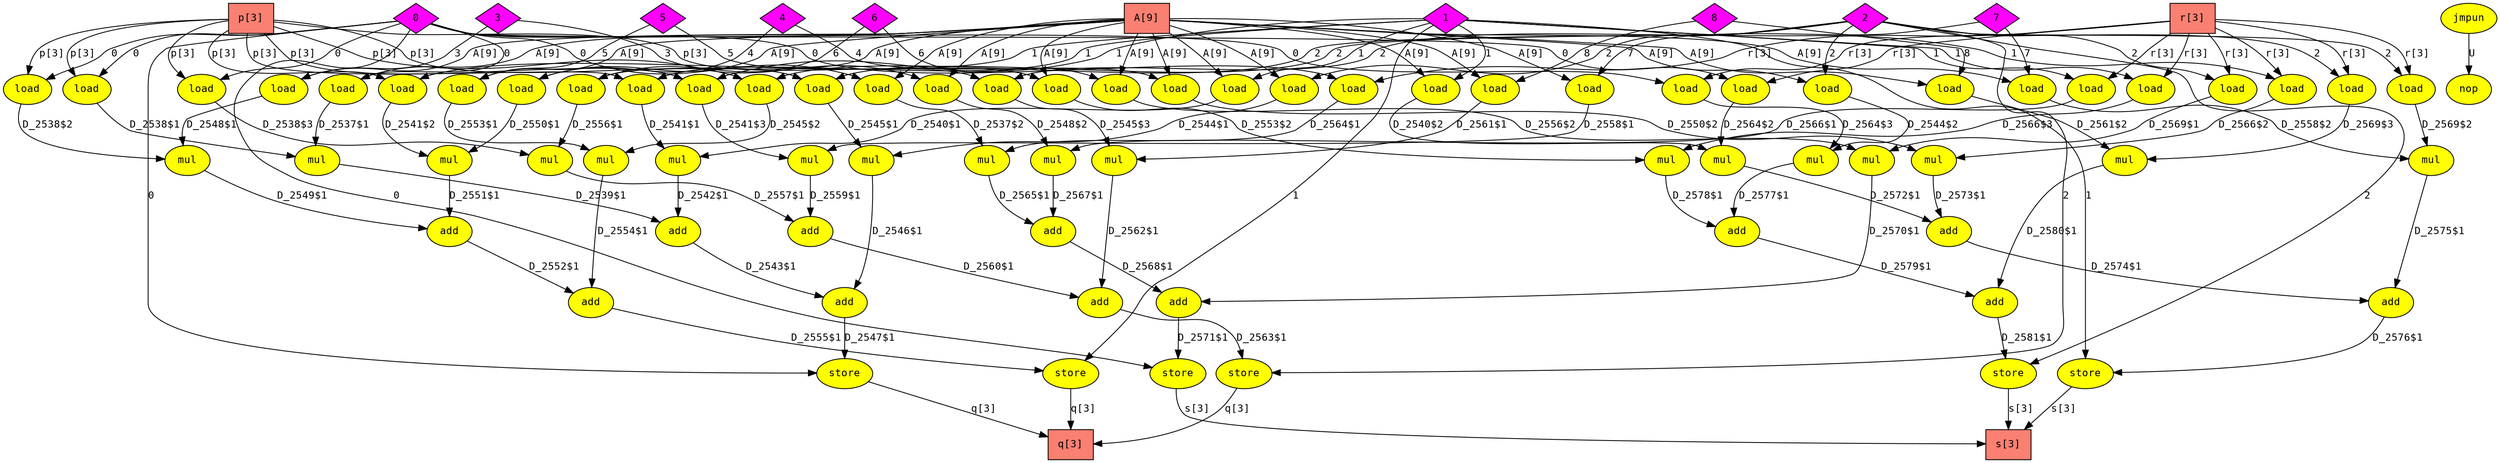 digraph foo
{
  graph [rankdir="TB", nodesep = "0.175"];
  node [fontname="Courier", fontsize="12", style="filled"];
  edge [fontname="Courier", fontsize="12"];

  A  [label="A[9]", ntype="hwelem", argix="-1", dataspec="s32", bb="-1", shape="box", fillcolor="salmon"];
  add_10  [label="add", ntype="operation", argix="-1", dataspec="na", bb="1", shape="ellipse", fillcolor="yellow"];
  add_18  [label="add", ntype="operation", argix="-1", dataspec="na", bb="1", shape="ellipse", fillcolor="yellow"];
  add_22  [label="add", ntype="operation", argix="-1", dataspec="na", bb="1", shape="ellipse", fillcolor="yellow"];
  add_30  [label="add", ntype="operation", argix="-1", dataspec="na", bb="1", shape="ellipse", fillcolor="yellow"];
  add_34  [label="add", ntype="operation", argix="-1", dataspec="na", bb="1", shape="ellipse", fillcolor="yellow"];
  add_42  [label="add", ntype="operation", argix="-1", dataspec="na", bb="1", shape="ellipse", fillcolor="yellow"];
  add_46  [label="add", ntype="operation", argix="-1", dataspec="na", bb="1", shape="ellipse", fillcolor="yellow"];
  add_54  [label="add", ntype="operation", argix="-1", dataspec="na", bb="1", shape="ellipse", fillcolor="yellow"];
  add_58  [label="add", ntype="operation", argix="-1", dataspec="na", bb="1", shape="ellipse", fillcolor="yellow"];
  add_6  [label="add", ntype="operation", argix="-1", dataspec="na", bb="1", shape="ellipse", fillcolor="yellow"];
  add_66  [label="add", ntype="operation", argix="-1", dataspec="na", bb="1", shape="ellipse", fillcolor="yellow"];
  add_70  [label="add", ntype="operation", argix="-1", dataspec="na", bb="1", shape="ellipse", fillcolor="yellow"];
  cnst0  [label="0", ntype="constant", argix="-1", dataspec="s32", bb="-1", shape="diamond", fillcolor="magenta"];
  cnst1  [label="1", ntype="constant", argix="-1", dataspec="s32", bb="-1", shape="diamond", fillcolor="magenta"];
  cnst2  [label="2", ntype="constant", argix="-1", dataspec="s32", bb="-1", shape="diamond", fillcolor="magenta"];
  cnst3  [label="3", ntype="constant", argix="-1", dataspec="s32", bb="-1", shape="diamond", fillcolor="magenta"];
  cnst4  [label="4", ntype="constant", argix="-1", dataspec="s32", bb="-1", shape="diamond", fillcolor="magenta"];
  cnst5  [label="5", ntype="constant", argix="-1", dataspec="s32", bb="-1", shape="diamond", fillcolor="magenta"];
  cnst6  [label="6", ntype="constant", argix="-1", dataspec="s32", bb="-1", shape="diamond", fillcolor="magenta"];
  cnst7  [label="7", ntype="constant", argix="-1", dataspec="s32", bb="-1", shape="diamond", fillcolor="magenta"];
  cnst8  [label="8", ntype="constant", argix="-1", dataspec="s32", bb="-1", shape="diamond", fillcolor="magenta"];
  jmpun_72  [label="jmpun", ntype="operation", argix="-1", dataspec="na", bb="1", shape="ellipse", fillcolor="yellow"];
  load_0  [label="load", ntype="operation", argix="-1", dataspec="na", bb="1", shape="ellipse", fillcolor="yellow"];
  load_1  [label="load", ntype="operation", argix="-1", dataspec="na", bb="1", shape="ellipse", fillcolor="yellow"];
  load_12  [label="load", ntype="operation", argix="-1", dataspec="na", bb="1", shape="ellipse", fillcolor="yellow"];
  load_13  [label="load", ntype="operation", argix="-1", dataspec="na", bb="1", shape="ellipse", fillcolor="yellow"];
  load_15  [label="load", ntype="operation", argix="-1", dataspec="na", bb="1", shape="ellipse", fillcolor="yellow"];
  load_16  [label="load", ntype="operation", argix="-1", dataspec="na", bb="1", shape="ellipse", fillcolor="yellow"];
  load_19  [label="load", ntype="operation", argix="-1", dataspec="na", bb="1", shape="ellipse", fillcolor="yellow"];
  load_20  [label="load", ntype="operation", argix="-1", dataspec="na", bb="1", shape="ellipse", fillcolor="yellow"];
  load_24  [label="load", ntype="operation", argix="-1", dataspec="na", bb="1", shape="ellipse", fillcolor="yellow"];
  load_25  [label="load", ntype="operation", argix="-1", dataspec="na", bb="1", shape="ellipse", fillcolor="yellow"];
  load_27  [label="load", ntype="operation", argix="-1", dataspec="na", bb="1", shape="ellipse", fillcolor="yellow"];
  load_28  [label="load", ntype="operation", argix="-1", dataspec="na", bb="1", shape="ellipse", fillcolor="yellow"];
  load_3  [label="load", ntype="operation", argix="-1", dataspec="na", bb="1", shape="ellipse", fillcolor="yellow"];
  load_31  [label="load", ntype="operation", argix="-1", dataspec="na", bb="1", shape="ellipse", fillcolor="yellow"];
  load_32  [label="load", ntype="operation", argix="-1", dataspec="na", bb="1", shape="ellipse", fillcolor="yellow"];
  load_36  [label="load", ntype="operation", argix="-1", dataspec="na", bb="1", shape="ellipse", fillcolor="yellow"];
  load_37  [label="load", ntype="operation", argix="-1", dataspec="na", bb="1", shape="ellipse", fillcolor="yellow"];
  load_39  [label="load", ntype="operation", argix="-1", dataspec="na", bb="1", shape="ellipse", fillcolor="yellow"];
  load_4  [label="load", ntype="operation", argix="-1", dataspec="na", bb="1", shape="ellipse", fillcolor="yellow"];
  load_40  [label="load", ntype="operation", argix="-1", dataspec="na", bb="1", shape="ellipse", fillcolor="yellow"];
  load_43  [label="load", ntype="operation", argix="-1", dataspec="na", bb="1", shape="ellipse", fillcolor="yellow"];
  load_44  [label="load", ntype="operation", argix="-1", dataspec="na", bb="1", shape="ellipse", fillcolor="yellow"];
  load_48  [label="load", ntype="operation", argix="-1", dataspec="na", bb="1", shape="ellipse", fillcolor="yellow"];
  load_49  [label="load", ntype="operation", argix="-1", dataspec="na", bb="1", shape="ellipse", fillcolor="yellow"];
  load_51  [label="load", ntype="operation", argix="-1", dataspec="na", bb="1", shape="ellipse", fillcolor="yellow"];
  load_52  [label="load", ntype="operation", argix="-1", dataspec="na", bb="1", shape="ellipse", fillcolor="yellow"];
  load_55  [label="load", ntype="operation", argix="-1", dataspec="na", bb="1", shape="ellipse", fillcolor="yellow"];
  load_56  [label="load", ntype="operation", argix="-1", dataspec="na", bb="1", shape="ellipse", fillcolor="yellow"];
  load_60  [label="load", ntype="operation", argix="-1", dataspec="na", bb="1", shape="ellipse", fillcolor="yellow"];
  load_61  [label="load", ntype="operation", argix="-1", dataspec="na", bb="1", shape="ellipse", fillcolor="yellow"];
  load_63  [label="load", ntype="operation", argix="-1", dataspec="na", bb="1", shape="ellipse", fillcolor="yellow"];
  load_64  [label="load", ntype="operation", argix="-1", dataspec="na", bb="1", shape="ellipse", fillcolor="yellow"];
  load_67  [label="load", ntype="operation", argix="-1", dataspec="na", bb="1", shape="ellipse", fillcolor="yellow"];
  load_68  [label="load", ntype="operation", argix="-1", dataspec="na", bb="1", shape="ellipse", fillcolor="yellow"];
  load_7  [label="load", ntype="operation", argix="-1", dataspec="na", bb="1", shape="ellipse", fillcolor="yellow"];
  load_8  [label="load", ntype="operation", argix="-1", dataspec="na", bb="1", shape="ellipse", fillcolor="yellow"];
  mul_14  [label="mul", ntype="operation", argix="-1", dataspec="na", bb="1", shape="ellipse", fillcolor="yellow"];
  mul_17  [label="mul", ntype="operation", argix="-1", dataspec="na", bb="1", shape="ellipse", fillcolor="yellow"];
  mul_2  [label="mul", ntype="operation", argix="-1", dataspec="na", bb="1", shape="ellipse", fillcolor="yellow"];
  mul_21  [label="mul", ntype="operation", argix="-1", dataspec="na", bb="1", shape="ellipse", fillcolor="yellow"];
  mul_26  [label="mul", ntype="operation", argix="-1", dataspec="na", bb="1", shape="ellipse", fillcolor="yellow"];
  mul_29  [label="mul", ntype="operation", argix="-1", dataspec="na", bb="1", shape="ellipse", fillcolor="yellow"];
  mul_33  [label="mul", ntype="operation", argix="-1", dataspec="na", bb="1", shape="ellipse", fillcolor="yellow"];
  mul_38  [label="mul", ntype="operation", argix="-1", dataspec="na", bb="1", shape="ellipse", fillcolor="yellow"];
  mul_41  [label="mul", ntype="operation", argix="-1", dataspec="na", bb="1", shape="ellipse", fillcolor="yellow"];
  mul_45  [label="mul", ntype="operation", argix="-1", dataspec="na", bb="1", shape="ellipse", fillcolor="yellow"];
  mul_5  [label="mul", ntype="operation", argix="-1", dataspec="na", bb="1", shape="ellipse", fillcolor="yellow"];
  mul_50  [label="mul", ntype="operation", argix="-1", dataspec="na", bb="1", shape="ellipse", fillcolor="yellow"];
  mul_53  [label="mul", ntype="operation", argix="-1", dataspec="na", bb="1", shape="ellipse", fillcolor="yellow"];
  mul_57  [label="mul", ntype="operation", argix="-1", dataspec="na", bb="1", shape="ellipse", fillcolor="yellow"];
  mul_62  [label="mul", ntype="operation", argix="-1", dataspec="na", bb="1", shape="ellipse", fillcolor="yellow"];
  mul_65  [label="mul", ntype="operation", argix="-1", dataspec="na", bb="1", shape="ellipse", fillcolor="yellow"];
  mul_69  [label="mul", ntype="operation", argix="-1", dataspec="na", bb="1", shape="ellipse", fillcolor="yellow"];
  mul_9  [label="mul", ntype="operation", argix="-1", dataspec="na", bb="1", shape="ellipse", fillcolor="yellow"];
  nop_73  [label="nop", ntype="operation", argix="-1", dataspec="na", bb="2", shape="ellipse", fillcolor="yellow"];
  p  [label="p[3]", ntype="hwelem", argix="-1", dataspec="s32", bb="-1", shape="box", fillcolor="salmon"];
  q  [label="q[3]", ntype="hwelem", argix="-1", dataspec="s32", bb="-1", shape="box", fillcolor="salmon"];
  r  [label="r[3]", ntype="hwelem", argix="-1", dataspec="s32", bb="-1", shape="box", fillcolor="salmon"];
  s  [label="s[3]", ntype="hwelem", argix="-1", dataspec="s32", bb="-1", shape="box", fillcolor="salmon"];
  store_11  [label="store", ntype="operation", argix="-1", dataspec="na", bb="1", shape="ellipse", fillcolor="yellow"];
  store_23  [label="store", ntype="operation", argix="-1", dataspec="na", bb="1", shape="ellipse", fillcolor="yellow"];
  store_35  [label="store", ntype="operation", argix="-1", dataspec="na", bb="1", shape="ellipse", fillcolor="yellow"];
  store_47  [label="store", ntype="operation", argix="-1", dataspec="na", bb="1", shape="ellipse", fillcolor="yellow"];
  store_59  [label="store", ntype="operation", argix="-1", dataspec="na", bb="1", shape="ellipse", fillcolor="yellow"];
  store_71  [label="store", ntype="operation", argix="-1", dataspec="na", bb="1", shape="ellipse", fillcolor="yellow"];

  A -> load_0  [label="A[9]", etype="D", vtype="localvar", order="1", argix="-1", dataspec="s32"];
  A -> load_12  [label="A[9]", etype="D", vtype="localvar", order="1", argix="-1", dataspec="s32"];
  A -> load_15  [label="A[9]", etype="D", vtype="localvar", order="1", argix="-1", dataspec="s32"];
  A -> load_19  [label="A[9]", etype="D", vtype="localvar", order="1", argix="-1", dataspec="s32"];
  A -> load_24  [label="A[9]", etype="D", vtype="localvar", order="1", argix="-1", dataspec="s32"];
  A -> load_27  [label="A[9]", etype="D", vtype="localvar", order="1", argix="-1", dataspec="s32"];
  A -> load_3  [label="A[9]", etype="D", vtype="localvar", order="1", argix="-1", dataspec="s32"];
  A -> load_31  [label="A[9]", etype="D", vtype="localvar", order="1", argix="-1", dataspec="s32"];
  A -> load_36  [label="A[9]", etype="D", vtype="localvar", order="1", argix="-1", dataspec="s32"];
  A -> load_39  [label="A[9]", etype="D", vtype="localvar", order="1", argix="-1", dataspec="s32"];
  A -> load_43  [label="A[9]", etype="D", vtype="localvar", order="1", argix="-1", dataspec="s32"];
  A -> load_48  [label="A[9]", etype="D", vtype="localvar", order="1", argix="-1", dataspec="s32"];
  A -> load_51  [label="A[9]", etype="D", vtype="localvar", order="1", argix="-1", dataspec="s32"];
  A -> load_55  [label="A[9]", etype="D", vtype="localvar", order="1", argix="-1", dataspec="s32"];
  A -> load_60  [label="A[9]", etype="D", vtype="localvar", order="1", argix="-1", dataspec="s32"];
  A -> load_63  [label="A[9]", etype="D", vtype="localvar", order="1", argix="-1", dataspec="s32"];
  A -> load_67  [label="A[9]", etype="D", vtype="localvar", order="1", argix="-1", dataspec="s32"];
  A -> load_7  [label="A[9]", etype="D", vtype="localvar", order="1", argix="-1", dataspec="s32"];
  add_10 -> store_11  [label="D_2547$1", etype="D", vtype="localvar", order="1", argix="-1", dataspec="s32"];
  add_18 -> add_22  [label="D_2552$1", etype="D", vtype="localvar", order="1", argix="-1", dataspec="s32"];
  add_22 -> store_23  [label="D_2555$1", etype="D", vtype="localvar", order="1", argix="-1", dataspec="s32"];
  add_30 -> add_34  [label="D_2560$1", etype="D", vtype="localvar", order="1", argix="-1", dataspec="s32"];
  add_34 -> store_35  [label="D_2563$1", etype="D", vtype="localvar", order="1", argix="-1", dataspec="s32"];
  add_42 -> add_46  [label="D_2568$1", etype="D", vtype="localvar", order="1", argix="-1", dataspec="s32"];
  add_46 -> store_47  [label="D_2571$1", etype="D", vtype="localvar", order="1", argix="-1", dataspec="s32"];
  add_54 -> add_58  [label="D_2574$1", etype="D", vtype="localvar", order="1", argix="-1", dataspec="s32"];
  add_58 -> store_59  [label="D_2576$1", etype="D", vtype="localvar", order="1", argix="-1", dataspec="s32"];
  add_66 -> add_70  [label="D_2579$1", etype="D", vtype="localvar", order="1", argix="-1", dataspec="s32"];
  add_6 -> add_10  [label="D_2543$1", etype="D", vtype="localvar", order="1", argix="-1", dataspec="s32"];
  add_70 -> store_71  [label="D_2581$1", etype="D", vtype="localvar", order="1", argix="-1", dataspec="s32"];
  cnst0 -> load_0  [label="0", etype="D", vtype="globalvar", order="2", argix="-1", dataspec="s32"];
  cnst0 -> load_1  [label="0", etype="D", vtype="globalvar", order="2", argix="-1", dataspec="s32"];
  cnst0 -> load_13  [label="0", etype="D", vtype="globalvar", order="2", argix="-1", dataspec="s32"];
  cnst0 -> load_25  [label="0", etype="D", vtype="globalvar", order="2", argix="-1", dataspec="s32"];
  cnst0 -> load_36  [label="0", etype="D", vtype="globalvar", order="2", argix="-1", dataspec="s32"];
  cnst0 -> load_37  [label="0", etype="D", vtype="globalvar", order="2", argix="-1", dataspec="s32"];
  cnst0 -> load_49  [label="0", etype="D", vtype="globalvar", order="2", argix="-1", dataspec="s32"];
  cnst0 -> load_61  [label="0", etype="D", vtype="globalvar", order="2", argix="-1", dataspec="s32"];
  cnst0 -> store_11  [label="0", etype="D", vtype="globalvar", order="2", argix="-1", dataspec="s32"];
  cnst0 -> store_47  [label="0", etype="D", vtype="globalvar", order="2", argix="-1", dataspec="s32"];
  cnst1 -> load_16  [label="1", etype="D", vtype="globalvar", order="2", argix="-1", dataspec="s32"];
  cnst1 -> load_28  [label="1", etype="D", vtype="globalvar", order="2", argix="-1", dataspec="s32"];
  cnst1 -> load_3  [label="1", etype="D", vtype="globalvar", order="2", argix="-1", dataspec="s32"];
  cnst1 -> load_4  [label="1", etype="D", vtype="globalvar", order="2", argix="-1", dataspec="s32"];
  cnst1 -> load_40  [label="1", etype="D", vtype="globalvar", order="2", argix="-1", dataspec="s32"];
  cnst1 -> load_48  [label="1", etype="D", vtype="globalvar", order="2", argix="-1", dataspec="s32"];
  cnst1 -> load_52  [label="1", etype="D", vtype="globalvar", order="2", argix="-1", dataspec="s32"];
  cnst1 -> load_64  [label="1", etype="D", vtype="globalvar", order="2", argix="-1", dataspec="s32"];
  cnst1 -> store_23  [label="1", etype="D", vtype="globalvar", order="2", argix="-1", dataspec="s32"];
  cnst1 -> store_59  [label="1", etype="D", vtype="globalvar", order="2", argix="-1", dataspec="s32"];
  cnst2 -> load_20  [label="2", etype="D", vtype="globalvar", order="2", argix="-1", dataspec="s32"];
  cnst2 -> load_32  [label="2", etype="D", vtype="globalvar", order="2", argix="-1", dataspec="s32"];
  cnst2 -> load_44  [label="2", etype="D", vtype="globalvar", order="2", argix="-1", dataspec="s32"];
  cnst2 -> load_56  [label="2", etype="D", vtype="globalvar", order="2", argix="-1", dataspec="s32"];
  cnst2 -> load_60  [label="2", etype="D", vtype="globalvar", order="2", argix="-1", dataspec="s32"];
  cnst2 -> load_68  [label="2", etype="D", vtype="globalvar", order="2", argix="-1", dataspec="s32"];
  cnst2 -> load_7  [label="2", etype="D", vtype="globalvar", order="2", argix="-1", dataspec="s32"];
  cnst2 -> load_8  [label="2", etype="D", vtype="globalvar", order="2", argix="-1", dataspec="s32"];
  cnst2 -> store_35  [label="2", etype="D", vtype="globalvar", order="2", argix="-1", dataspec="s32"];
  cnst2 -> store_71  [label="2", etype="D", vtype="globalvar", order="2", argix="-1", dataspec="s32"];
  cnst3 -> load_12  [label="3", etype="D", vtype="globalvar", order="2", argix="-1", dataspec="s32"];
  cnst3 -> load_39  [label="3", etype="D", vtype="globalvar", order="2", argix="-1", dataspec="s32"];
  cnst4 -> load_15  [label="4", etype="D", vtype="globalvar", order="2", argix="-1", dataspec="s32"];
  cnst4 -> load_51  [label="4", etype="D", vtype="globalvar", order="2", argix="-1", dataspec="s32"];
  cnst5 -> load_19  [label="5", etype="D", vtype="globalvar", order="2", argix="-1", dataspec="s32"];
  cnst5 -> load_63  [label="5", etype="D", vtype="globalvar", order="2", argix="-1", dataspec="s32"];
  cnst6 -> load_24  [label="6", etype="D", vtype="globalvar", order="2", argix="-1", dataspec="s32"];
  cnst6 -> load_43  [label="6", etype="D", vtype="globalvar", order="2", argix="-1", dataspec="s32"];
  cnst7 -> load_27  [label="7", etype="D", vtype="globalvar", order="2", argix="-1", dataspec="s32"];
  cnst7 -> load_55  [label="7", etype="D", vtype="globalvar", order="2", argix="-1", dataspec="s32"];
  cnst8 -> load_31  [label="8", etype="D", vtype="globalvar", order="2", argix="-1", dataspec="s32"];
  cnst8 -> load_67  [label="8", etype="D", vtype="globalvar", order="2", argix="-1", dataspec="s32"];
  jmpun_72 -> nop_73  [label="U", etype="U", order="1", argix="-1", dataspec="u1"];
  load_0 -> mul_2  [label="D_2537$1", etype="D", vtype="localvar", order="1", argix="-1", dataspec="s32"];
  load_12 -> mul_14  [label="D_2548$1", etype="D", vtype="localvar", order="1", argix="-1", dataspec="s32"];
  load_13 -> mul_14  [label="D_2538$2", etype="D", vtype="localvar", order="2", argix="-1", dataspec="s32"];
  load_15 -> mul_17  [label="D_2550$1", etype="D", vtype="localvar", order="1", argix="-1", dataspec="s32"];
  load_16 -> mul_17  [label="D_2541$2", etype="D", vtype="localvar", order="2", argix="-1", dataspec="s32"];
  load_19 -> mul_21  [label="D_2553$1", etype="D", vtype="localvar", order="1", argix="-1", dataspec="s32"];
  load_1 -> mul_2  [label="D_2538$1", etype="D", vtype="localvar", order="2", argix="-1", dataspec="s32"];
  load_20 -> mul_21  [label="D_2545$2", etype="D", vtype="localvar", order="2", argix="-1", dataspec="s32"];
  load_24 -> mul_26  [label="D_2556$1", etype="D", vtype="localvar", order="1", argix="-1", dataspec="s32"];
  load_25 -> mul_26  [label="D_2538$3", etype="D", vtype="localvar", order="2", argix="-1", dataspec="s32"];
  load_27 -> mul_29  [label="D_2558$1", etype="D", vtype="localvar", order="1", argix="-1", dataspec="s32"];
  load_28 -> mul_29  [label="D_2541$3", etype="D", vtype="localvar", order="2", argix="-1", dataspec="s32"];
  load_31 -> mul_33  [label="D_2561$1", etype="D", vtype="localvar", order="1", argix="-1", dataspec="s32"];
  load_32 -> mul_33  [label="D_2545$3", etype="D", vtype="localvar", order="2", argix="-1", dataspec="s32"];
  load_36 -> mul_38  [label="D_2537$2", etype="D", vtype="localvar", order="1", argix="-1", dataspec="s32"];
  load_37 -> mul_38  [label="D_2564$1", etype="D", vtype="localvar", order="2", argix="-1", dataspec="s32"];
  load_39 -> mul_41  [label="D_2548$2", etype="D", vtype="localvar", order="1", argix="-1", dataspec="s32"];
  load_3 -> mul_5  [label="D_2540$1", etype="D", vtype="localvar", order="1", argix="-1", dataspec="s32"];
  load_40 -> mul_41  [label="D_2566$1", etype="D", vtype="localvar", order="2", argix="-1", dataspec="s32"];
  load_43 -> mul_45  [label="D_2556$2", etype="D", vtype="localvar", order="1", argix="-1", dataspec="s32"];
  load_44 -> mul_45  [label="D_2569$1", etype="D", vtype="localvar", order="2", argix="-1", dataspec="s32"];
  load_48 -> mul_50  [label="D_2540$2", etype="D", vtype="localvar", order="1", argix="-1", dataspec="s32"];
  load_49 -> mul_50  [label="D_2564$2", etype="D", vtype="localvar", order="2", argix="-1", dataspec="s32"];
  load_4 -> mul_5  [label="D_2541$1", etype="D", vtype="localvar", order="2", argix="-1", dataspec="s32"];
  load_51 -> mul_53  [label="D_2550$2", etype="D", vtype="localvar", order="1", argix="-1", dataspec="s32"];
  load_52 -> mul_53  [label="D_2566$2", etype="D", vtype="localvar", order="2", argix="-1", dataspec="s32"];
  load_55 -> mul_57  [label="D_2558$2", etype="D", vtype="localvar", order="1", argix="-1", dataspec="s32"];
  load_56 -> mul_57  [label="D_2569$2", etype="D", vtype="localvar", order="2", argix="-1", dataspec="s32"];
  load_60 -> mul_62  [label="D_2544$2", etype="D", vtype="localvar", order="1", argix="-1", dataspec="s32"];
  load_61 -> mul_62  [label="D_2564$3", etype="D", vtype="localvar", order="2", argix="-1", dataspec="s32"];
  load_63 -> mul_65  [label="D_2553$2", etype="D", vtype="localvar", order="1", argix="-1", dataspec="s32"];
  load_64 -> mul_65  [label="D_2566$3", etype="D", vtype="localvar", order="2", argix="-1", dataspec="s32"];
  load_67 -> mul_69  [label="D_2561$2", etype="D", vtype="localvar", order="1", argix="-1", dataspec="s32"];
  load_68 -> mul_69  [label="D_2569$3", etype="D", vtype="localvar", order="2", argix="-1", dataspec="s32"];
  load_7 -> mul_9  [label="D_2544$1", etype="D", vtype="localvar", order="1", argix="-1", dataspec="s32"];
  load_8 -> mul_9  [label="D_2545$1", etype="D", vtype="localvar", order="2", argix="-1", dataspec="s32"];
  mul_14 -> add_18  [label="D_2549$1", etype="D", vtype="localvar", order="1", argix="-1", dataspec="s32"];
  mul_17 -> add_18  [label="D_2551$1", etype="D", vtype="localvar", order="2", argix="-1", dataspec="s32"];
  mul_21 -> add_22  [label="D_2554$1", etype="D", vtype="localvar", order="2", argix="-1", dataspec="s32"];
  mul_26 -> add_30  [label="D_2557$1", etype="D", vtype="localvar", order="1", argix="-1", dataspec="s32"];
  mul_29 -> add_30  [label="D_2559$1", etype="D", vtype="localvar", order="2", argix="-1", dataspec="s32"];
  mul_2 -> add_6  [label="D_2539$1", etype="D", vtype="localvar", order="1", argix="-1", dataspec="s32"];
  mul_33 -> add_34  [label="D_2562$1", etype="D", vtype="localvar", order="2", argix="-1", dataspec="s32"];
  mul_38 -> add_42  [label="D_2565$1", etype="D", vtype="localvar", order="1", argix="-1", dataspec="s32"];
  mul_41 -> add_42  [label="D_2567$1", etype="D", vtype="localvar", order="2", argix="-1", dataspec="s32"];
  mul_45 -> add_46  [label="D_2570$1", etype="D", vtype="localvar", order="2", argix="-1", dataspec="s32"];
  mul_50 -> add_54  [label="D_2572$1", etype="D", vtype="localvar", order="1", argix="-1", dataspec="s32"];
  mul_53 -> add_54  [label="D_2573$1", etype="D", vtype="localvar", order="2", argix="-1", dataspec="s32"];
  mul_57 -> add_58  [label="D_2575$1", etype="D", vtype="localvar", order="2", argix="-1", dataspec="s32"];
  mul_5 -> add_6  [label="D_2542$1", etype="D", vtype="localvar", order="2", argix="-1", dataspec="s32"];
  mul_62 -> add_66  [label="D_2577$1", etype="D", vtype="localvar", order="1", argix="-1", dataspec="s32"];
  mul_65 -> add_66  [label="D_2578$1", etype="D", vtype="localvar", order="2", argix="-1", dataspec="s32"];
  mul_69 -> add_70  [label="D_2580$1", etype="D", vtype="localvar", order="2", argix="-1", dataspec="s32"];
  mul_9 -> add_10  [label="D_2546$1", etype="D", vtype="localvar", order="2", argix="-1", dataspec="s32"];
  p -> load_1  [label="p[3]", etype="D", vtype="localvar", order="1", argix="-1", dataspec="s32"];
  p -> load_13  [label="p[3]", etype="D", vtype="localvar", order="1", argix="-1", dataspec="s32"];
  p -> load_16  [label="p[3]", etype="D", vtype="localvar", order="1", argix="-1", dataspec="s32"];
  p -> load_20  [label="p[3]", etype="D", vtype="localvar", order="1", argix="-1", dataspec="s32"];
  p -> load_25  [label="p[3]", etype="D", vtype="localvar", order="1", argix="-1", dataspec="s32"];
  p -> load_28  [label="p[3]", etype="D", vtype="localvar", order="1", argix="-1", dataspec="s32"];
  p -> load_32  [label="p[3]", etype="D", vtype="localvar", order="1", argix="-1", dataspec="s32"];
  p -> load_4  [label="p[3]", etype="D", vtype="localvar", order="1", argix="-1", dataspec="s32"];
  p -> load_8  [label="p[3]", etype="D", vtype="localvar", order="1", argix="-1", dataspec="s32"];
  r -> load_37  [label="r[3]", etype="D", vtype="localvar", order="1", argix="-1", dataspec="s32"];
  r -> load_40  [label="r[3]", etype="D", vtype="localvar", order="1", argix="-1", dataspec="s32"];
  r -> load_44  [label="r[3]", etype="D", vtype="localvar", order="1", argix="-1", dataspec="s32"];
  r -> load_49  [label="r[3]", etype="D", vtype="localvar", order="1", argix="-1", dataspec="s32"];
  r -> load_52  [label="r[3]", etype="D", vtype="localvar", order="1", argix="-1", dataspec="s32"];
  r -> load_56  [label="r[3]", etype="D", vtype="localvar", order="1", argix="-1", dataspec="s32"];
  r -> load_61  [label="r[3]", etype="D", vtype="localvar", order="1", argix="-1", dataspec="s32"];
  r -> load_64  [label="r[3]", etype="D", vtype="localvar", order="1", argix="-1", dataspec="s32"];
  r -> load_68  [label="r[3]", etype="D", vtype="localvar", order="1", argix="-1", dataspec="s32"];
  store_11 -> q  [label="q[3]", etype="D", vtype="localvar", order="1", argix="-1", dataspec="s32"];
  store_23 -> q  [label="q[3]", etype="D", vtype="localvar", order="1", argix="-1", dataspec="s32"];
  store_35 -> q  [label="q[3]", etype="D", vtype="localvar", order="1", argix="-1", dataspec="s32"];
  store_47 -> s  [label="s[3]", etype="D", vtype="localvar", order="1", argix="-1", dataspec="s32"];
  store_59 -> s  [label="s[3]", etype="D", vtype="localvar", order="1", argix="-1", dataspec="s32"];
  store_71 -> s  [label="s[3]", etype="D", vtype="localvar", order="1", argix="-1", dataspec="s32"];

}
